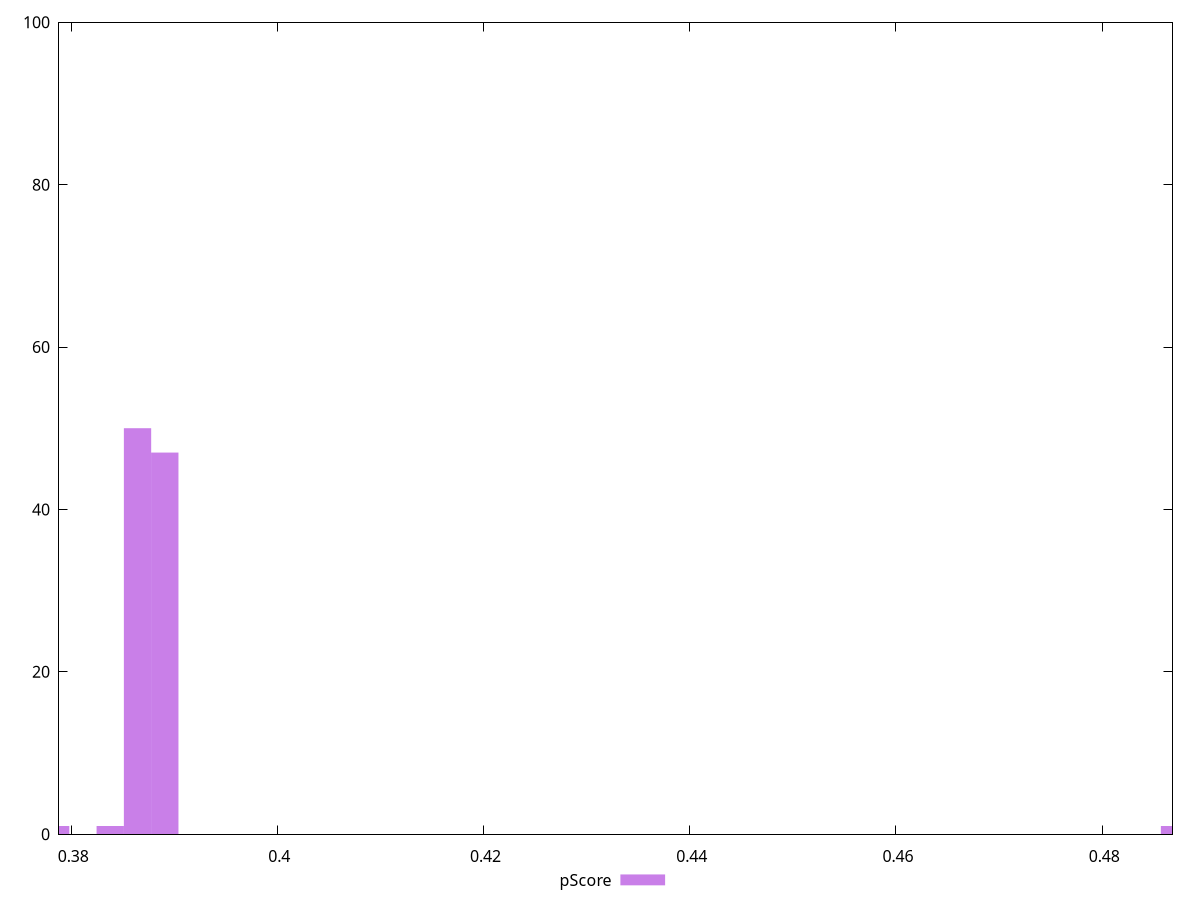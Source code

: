 reset

$pScore <<EOF
0.487018960309681 1
0.38643895763702946 50
0.3890857998126256 47
0.3837921154614334 1
0.3784984311102412 1
EOF

set key outside below
set boxwidth 0.0026468421755960923
set xrange [0.37882352941176467:0.4868235294117647]
set yrange [0:100]
set trange [0:100]
set style fill transparent solid 0.5 noborder
set terminal svg size 640, 490 enhanced background rgb 'white'
set output "reports/report_00031_2021-02-24T23-18-18.084Z/render-blocking-resources/samples/astro/pScore/histogram.svg"

plot $pScore title "pScore" with boxes

reset
